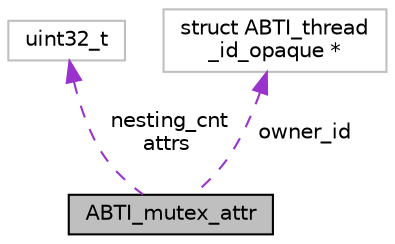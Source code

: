 digraph "ABTI_mutex_attr"
{
 // LATEX_PDF_SIZE
  edge [fontname="Helvetica",fontsize="10",labelfontname="Helvetica",labelfontsize="10"];
  node [fontname="Helvetica",fontsize="10",shape=record];
  Node1 [label="ABTI_mutex_attr",height=0.2,width=0.4,color="black", fillcolor="grey75", style="filled", fontcolor="black",tooltip=" "];
  Node2 -> Node1 [dir="back",color="darkorchid3",fontsize="10",style="dashed",label=" nesting_cnt\nattrs" ,fontname="Helvetica"];
  Node2 [label="uint32_t",height=0.2,width=0.4,color="grey75", fillcolor="white", style="filled",tooltip=" "];
  Node3 -> Node1 [dir="back",color="darkorchid3",fontsize="10",style="dashed",label=" owner_id" ,fontname="Helvetica"];
  Node3 [label="struct ABTI_thread\l_id_opaque *",height=0.2,width=0.4,color="grey75", fillcolor="white", style="filled",tooltip=" "];
}
